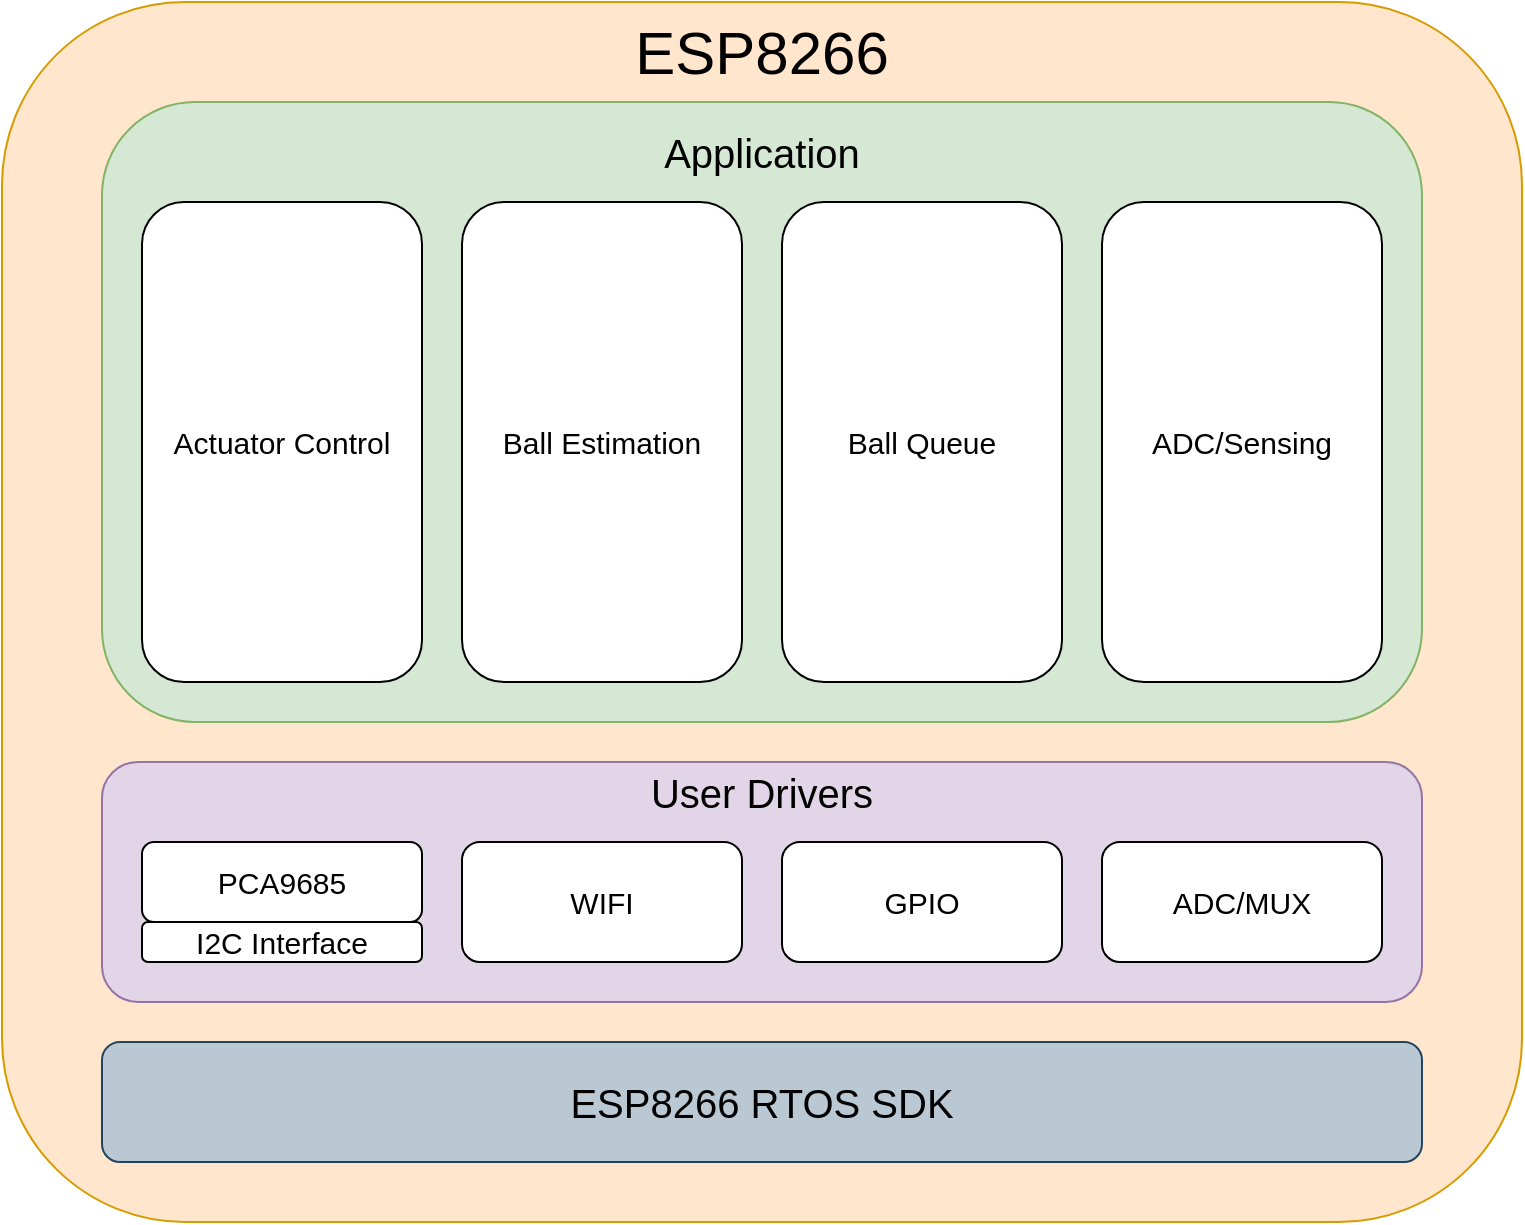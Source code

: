 <mxfile version="24.9.3">
  <diagram name="Page-1" id="gAS8q_FBTUJKZxbPJjKo">
    <mxGraphModel dx="1509" dy="777" grid="0" gridSize="10" guides="1" tooltips="1" connect="1" arrows="1" fold="1" page="1" pageScale="1" pageWidth="2000" pageHeight="2000" math="0" shadow="0">
      <root>
        <mxCell id="0" />
        <mxCell id="1" parent="0" />
        <mxCell id="UayXlqCAlgJvMUclcxfE-1" value="" style="rounded=1;whiteSpace=wrap;html=1;fillColor=#ffe6cc;strokeColor=#d79b00;" parent="1" vertex="1">
          <mxGeometry x="720" y="600" width="760" height="610" as="geometry" />
        </mxCell>
        <mxCell id="UayXlqCAlgJvMUclcxfE-2" value="" style="rounded=1;whiteSpace=wrap;html=1;fillColor=#bac8d3;strokeColor=#23445d;" parent="1" vertex="1">
          <mxGeometry x="770" y="1120" width="660" height="60" as="geometry" />
        </mxCell>
        <mxCell id="UayXlqCAlgJvMUclcxfE-3" value="" style="rounded=1;whiteSpace=wrap;html=1;fillColor=#e1d5e7;strokeColor=#9673a6;" parent="1" vertex="1">
          <mxGeometry x="770" y="980" width="660" height="120" as="geometry" />
        </mxCell>
        <mxCell id="UayXlqCAlgJvMUclcxfE-4" value="" style="rounded=1;whiteSpace=wrap;html=1;fillColor=#d5e8d4;strokeColor=#82b366;" parent="1" vertex="1">
          <mxGeometry x="770" y="650" width="660" height="310" as="geometry" />
        </mxCell>
        <mxCell id="UayXlqCAlgJvMUclcxfE-5" value="ESP8266" style="text;html=1;align=center;verticalAlign=middle;whiteSpace=wrap;rounded=0;fontSize=30;" parent="1" vertex="1">
          <mxGeometry x="1020" y="610" width="160" height="30" as="geometry" />
        </mxCell>
        <mxCell id="UayXlqCAlgJvMUclcxfE-6" value="Application" style="text;html=1;align=center;verticalAlign=middle;whiteSpace=wrap;rounded=0;fontSize=20;" parent="1" vertex="1">
          <mxGeometry x="1040" y="660" width="120" height="30" as="geometry" />
        </mxCell>
        <mxCell id="UayXlqCAlgJvMUclcxfE-7" value="User Drivers" style="text;html=1;align=center;verticalAlign=middle;whiteSpace=wrap;rounded=0;fontSize=20;" parent="1" vertex="1">
          <mxGeometry x="1040" y="980" width="120" height="30" as="geometry" />
        </mxCell>
        <mxCell id="UayXlqCAlgJvMUclcxfE-8" value="ESP8266 RTOS SDK" style="text;html=1;align=center;verticalAlign=middle;whiteSpace=wrap;rounded=0;fontSize=20;" parent="1" vertex="1">
          <mxGeometry x="990" y="1135" width="220" height="30" as="geometry" />
        </mxCell>
        <mxCell id="UayXlqCAlgJvMUclcxfE-12" value="&lt;font style=&quot;font-size: 15px;&quot;&gt;WIFI&lt;/font&gt;" style="rounded=1;whiteSpace=wrap;html=1;" parent="1" vertex="1">
          <mxGeometry x="950" y="1020" width="140" height="60" as="geometry" />
        </mxCell>
        <mxCell id="UayXlqCAlgJvMUclcxfE-13" value="&lt;font style=&quot;font-size: 15px;&quot;&gt;GPIO&lt;/font&gt;" style="rounded=1;whiteSpace=wrap;html=1;" parent="1" vertex="1">
          <mxGeometry x="1110" y="1020" width="140" height="60" as="geometry" />
        </mxCell>
        <mxCell id="UayXlqCAlgJvMUclcxfE-14" value="&lt;font style=&quot;font-size: 15px;&quot;&gt;ADC/MUX&lt;/font&gt;" style="rounded=1;whiteSpace=wrap;html=1;" parent="1" vertex="1">
          <mxGeometry x="1270" y="1020" width="140" height="60" as="geometry" />
        </mxCell>
        <mxCell id="UayXlqCAlgJvMUclcxfE-16" value="" style="group" parent="1" vertex="1" connectable="0">
          <mxGeometry x="790" y="1020" width="140" height="60" as="geometry" />
        </mxCell>
        <mxCell id="UayXlqCAlgJvMUclcxfE-9" value="&lt;font style=&quot;font-size: 15px;&quot;&gt;I2C Interface&lt;/font&gt;" style="rounded=1;whiteSpace=wrap;html=1;" parent="UayXlqCAlgJvMUclcxfE-16" vertex="1">
          <mxGeometry y="40" width="140" height="20" as="geometry" />
        </mxCell>
        <mxCell id="UayXlqCAlgJvMUclcxfE-10" value="&lt;font style=&quot;font-size: 15px;&quot;&gt;PCA9685&lt;/font&gt;" style="rounded=1;whiteSpace=wrap;html=1;" parent="UayXlqCAlgJvMUclcxfE-16" vertex="1">
          <mxGeometry width="140" height="40" as="geometry" />
        </mxCell>
        <mxCell id="UayXlqCAlgJvMUclcxfE-18" value="&lt;font style=&quot;font-size: 15px;&quot;&gt;Actuator Control&lt;/font&gt;" style="rounded=1;whiteSpace=wrap;html=1;fontSize=15;" parent="1" vertex="1">
          <mxGeometry x="790" y="700" width="140" height="240" as="geometry" />
        </mxCell>
        <mxCell id="UayXlqCAlgJvMUclcxfE-19" value="&lt;font style=&quot;font-size: 15px;&quot;&gt;Ball Estimation&lt;/font&gt;" style="rounded=1;whiteSpace=wrap;html=1;fontSize=15;" parent="1" vertex="1">
          <mxGeometry x="950" y="700" width="140" height="240" as="geometry" />
        </mxCell>
        <mxCell id="UayXlqCAlgJvMUclcxfE-20" value="&lt;font style=&quot;font-size: 15px;&quot;&gt;Ball Queue&lt;/font&gt;" style="rounded=1;whiteSpace=wrap;html=1;" parent="1" vertex="1">
          <mxGeometry x="1110" y="700" width="140" height="240" as="geometry" />
        </mxCell>
        <mxCell id="UayXlqCAlgJvMUclcxfE-21" value="&lt;font style=&quot;font-size: 15px;&quot;&gt;ADC/Sensing&lt;/font&gt;" style="rounded=1;whiteSpace=wrap;html=1;" parent="1" vertex="1">
          <mxGeometry x="1270" y="700" width="140" height="240" as="geometry" />
        </mxCell>
      </root>
    </mxGraphModel>
  </diagram>
</mxfile>
